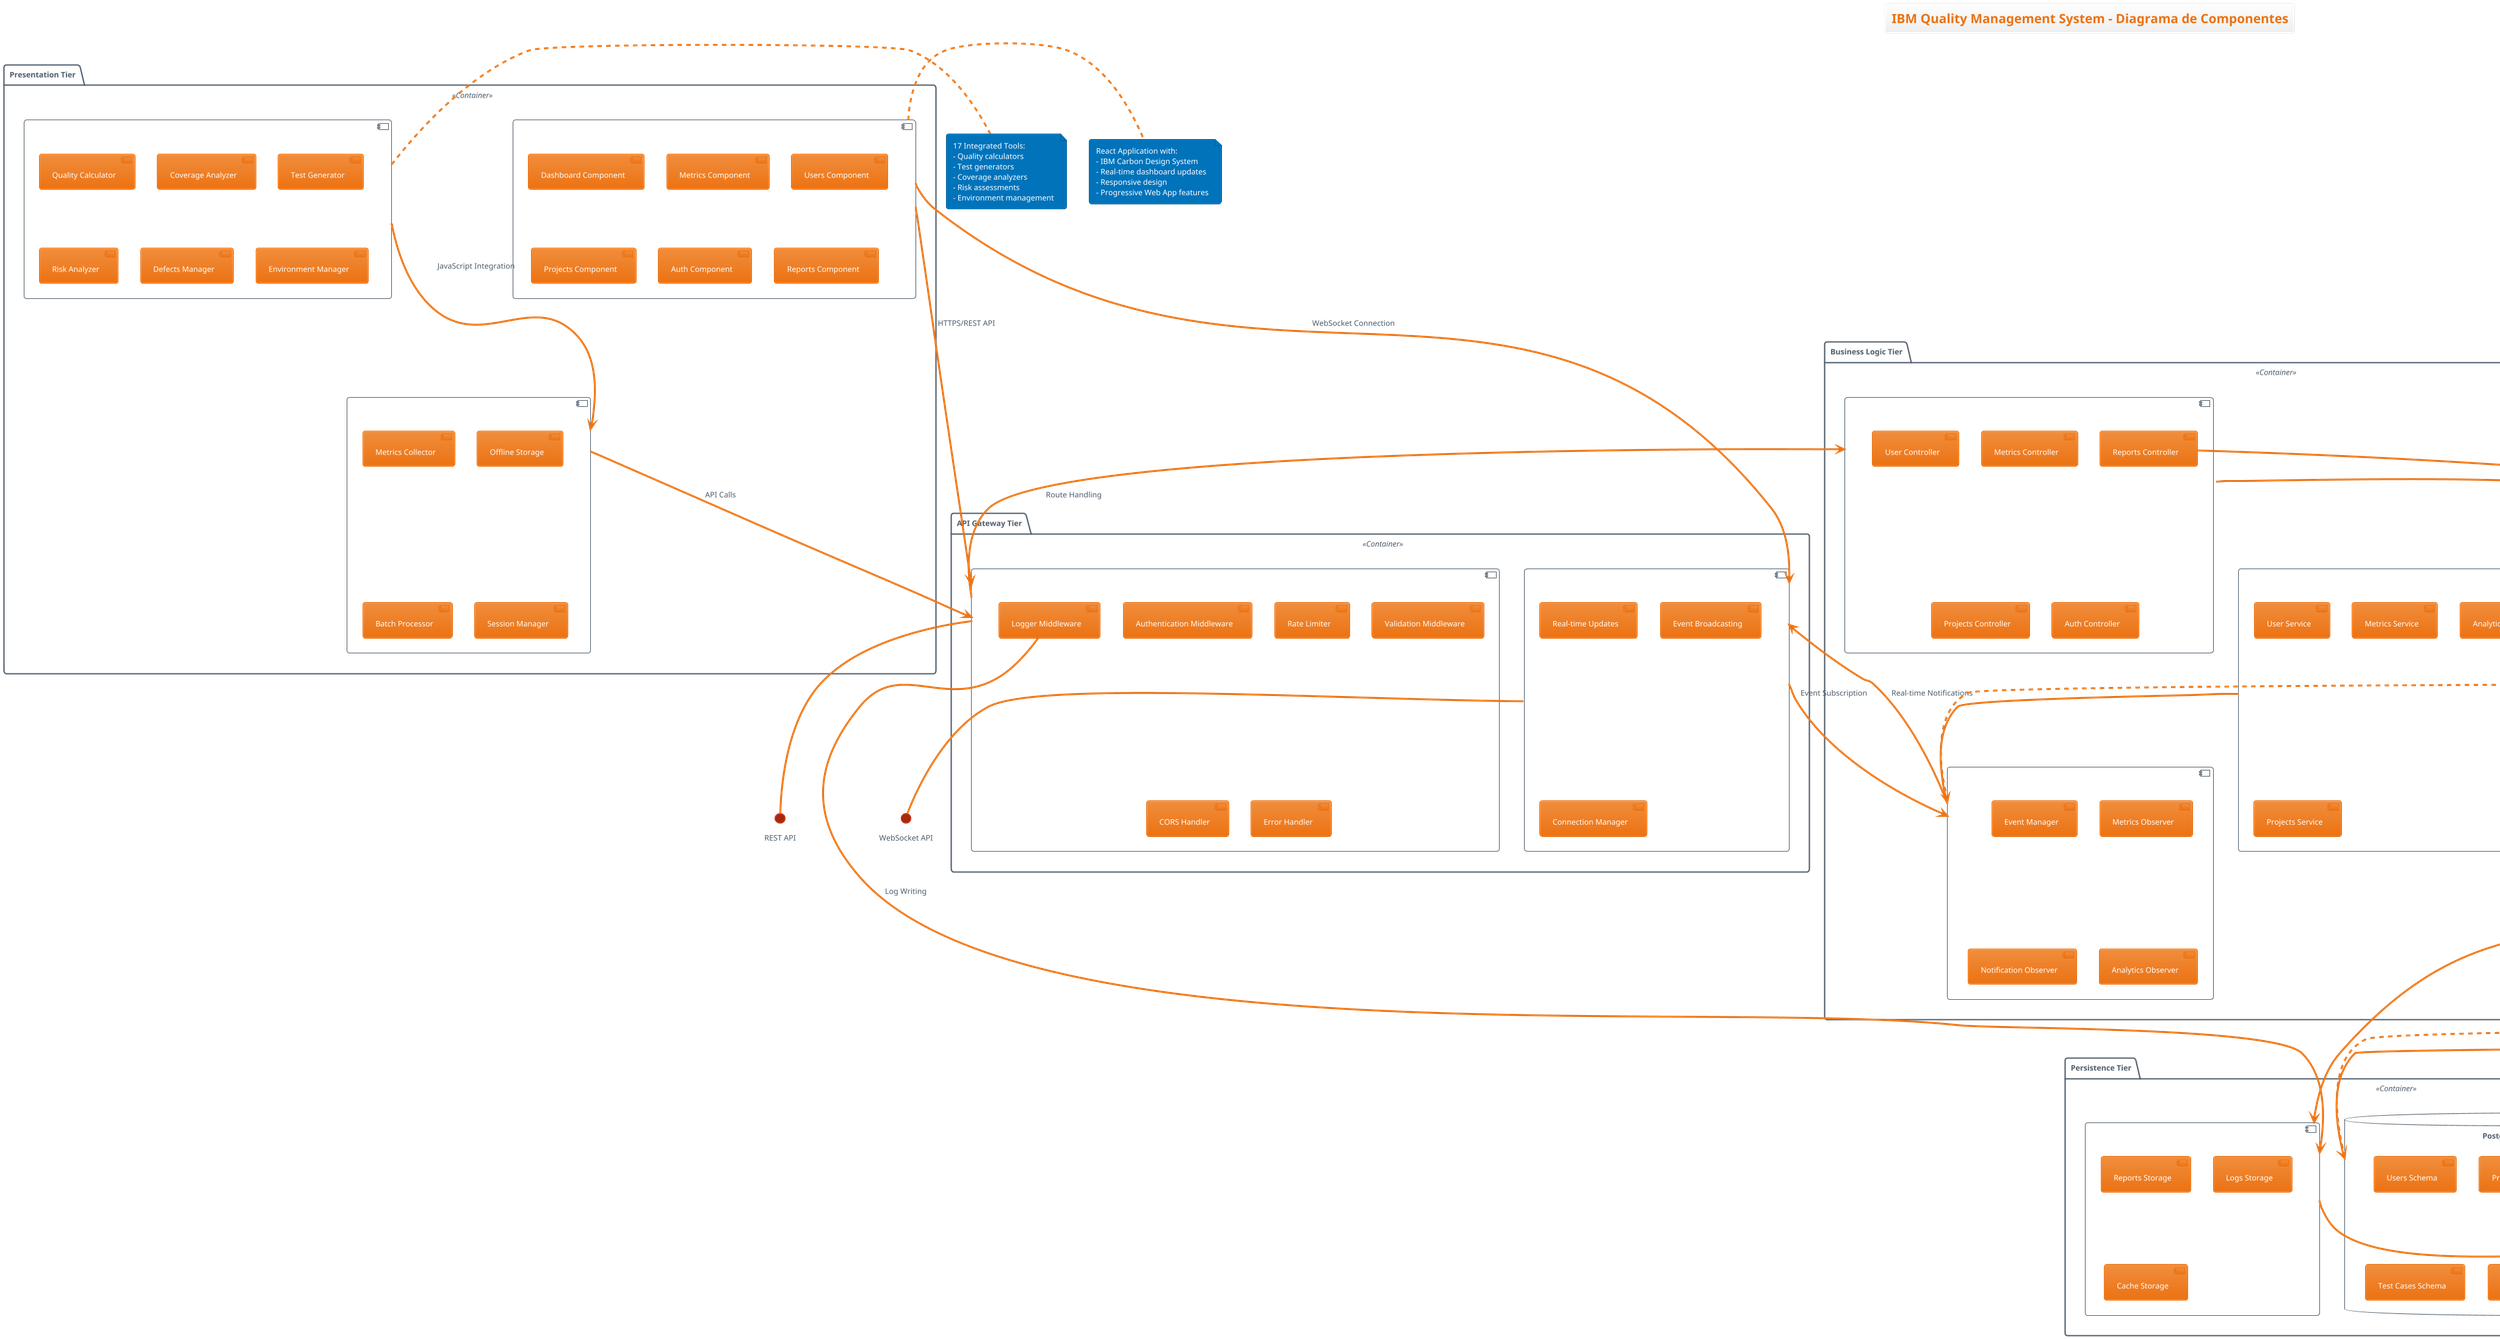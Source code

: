 @startuml IBM_Quality_Management_Components
!define RECTANGLE class
!theme aws-orange

title IBM Quality Management System - Diagrama de Componentes

package "Presentation Tier" <<Container>> {
  component "React Frontend" as Frontend {
    component "Dashboard Component" as Dashboard
    component "Metrics Component" as MetricsUI
    component "Users Component" as UsersUI
    component "Projects Component" as ProjectsUI
    component "Auth Component" as AuthUI
    component "Reports Component" as ReportsUI
  }
  
  component "HTML Tools Suite" as HTMLTools {
    component "Quality Calculator" as QualityCalc
    component "Coverage Analyzer" as CoverageAnalyzer
    component "Test Generator" as TestGen
    component "Risk Analyzer" as RiskAnalyzer
    component "Defects Manager" as DefectsManager
    component "Environment Manager" as EnvManager
  }
  
  component "Data Manager" as DataManager {
    component "Metrics Collector" as MetricsCollector
    component "Offline Storage" as OfflineStorage
    component "Batch Processor" as BatchProcessor
    component "Session Manager" as SessionManager
  }
}

package "API Gateway Tier" <<Container>> {
  component "Express API Server" as APIServer {
    component "Authentication Middleware" as AuthMiddleware
    component "Rate Limiter" as RateLimit
    component "Validation Middleware" as ValidationMiddleware
    component "CORS Handler" as CORSHandler
    component "Error Handler" as ErrorHandler
    component "Logger Middleware" as LoggerMiddleware
  }
  
  component "WebSocket Server" as WSServer {
    component "Real-time Updates" as RealTimeUpdates
    component "Event Broadcasting" as EventBroadcast
    component "Connection Manager" as ConnectionManager
  }
}

package "Business Logic Tier" <<Container>> {
  component "Controllers Layer" as Controllers {
    component "User Controller" as UserController
    component "Metrics Controller" as MetricsController
    component "Projects Controller" as ProjectsController
    component "Reports Controller" as ReportsController
    component "Auth Controller" as AuthController
  }
  
  component "Services Layer" as Services {
    component "User Service" as UserService
    component "Metrics Service" as MetricsService
    component "Projects Service" as ProjectsService
    component "Analytics Service" as AnalyticsService
    component "Notification Service" as NotificationService
  }
  
  component "Event System" as EventSystem {
    component "Event Manager" as EventManager
    component "Metrics Observer" as MetricsObserver
    component "Notification Observer" as NotificationObserver
    component "Analytics Observer" as AnalyticsObserver
  }
}

package "Data Access Tier" <<Container>> {
  component "Repository Layer" as Repositories {
    component "User Repository" as UserRepository
    component "Metrics Repository" as MetricsRepository
    component "Projects Repository" as ProjectsRepository
    component "Test Cases Repository" as TestCasesRepository
    component "Defects Repository" as DefectsRepository
  }
  
  component "Database Connection" as DBConnection {
    component "Connection Pool" as ConnectionPool
    component "Query Builder" as QueryBuilder
    component "Transaction Manager" as TransactionManager
  }
}

package "Persistence Tier" <<Container>> {
  database "PostgreSQL Database" as Database {
    component "Users Schema" as UsersSchema
    component "Projects Schema" as ProjectsSchema
    component "Metrics Schema" as MetricsSchema
    component "Test Cases Schema" as TestCasesSchema
    component "Defects Schema" as DefectsSchema
    component "System Schema" as SystemSchema
  }
  
  component "File Storage" as FileStorage {
    component "Reports Storage" as ReportsStorage
    component "Logs Storage" as LogsStorage
    component "Cache Storage" as CacheStorage
  }
}

package "External Services" <<Container>> {
  component "Authentication Provider" as AuthProvider
  component "Email Service" as EmailService
  component "Analytics Service" as ExternalAnalytics
  component "Monitoring Service" as MonitoringService
}

' Frontend connections
Frontend --> APIServer : "HTTPS/REST API"
HTMLTools --> DataManager : "JavaScript Integration"
DataManager --> APIServer : "API Calls"
Frontend --> WSServer : "WebSocket Connection"

' API Gateway connections
APIServer --> Controllers : "Route Handling"
WSServer --> EventSystem : "Event Subscription"

' Business Logic connections
Controllers --> Services : "Business Logic"
Services --> Repositories : "Data Operations"
Services --> EventSystem : "Event Publishing"
EventSystem --> WSServer : "Real-time Notifications"

' Data Access connections
Repositories --> DBConnection : "Database Operations"
DBConnection --> Database : "SQL Queries"

' External connections
Services --> AuthProvider : "JWT Validation"
NotificationService --> EmailService : "Email Notifications"
AnalyticsService --> ExternalAnalytics : "Advanced Analytics"
Services --> MonitoringService : "Health Metrics"

' File operations
ReportsController --> FileStorage : "Report Generation"
LoggerMiddleware --> FileStorage : "Log Writing"

' Component interfaces
interface "REST API" as RESTAPI
interface "WebSocket API" as WSAPI
interface "Database API" as DBAPI
interface "File System API" as FILEAPI

APIServer -- RESTAPI
WSServer -- WSAPI
DBConnection -- DBAPI
FileStorage -- FILEAPI

' Notes
note right of Frontend
  React Application with:
  - IBM Carbon Design System
  - Real-time dashboard updates
  - Responsive design
  - Progressive Web App features
end note

note right of HTMLTools
  17 Integrated Tools:
  - Quality calculators
  - Test generators
  - Coverage analyzers
  - Risk assessments
  - Environment management
end note

note right of EventSystem
  Observer Pattern Implementation:
  - Real-time metric updates
  - Automatic notifications
  - Event-driven architecture
  - Scalable event handling
end note

note right of Database
  PostgreSQL with:
  - 11 normalized tables
  - Optimized indexes
  - Row-level security
  - Automated backups
end note

@enduml